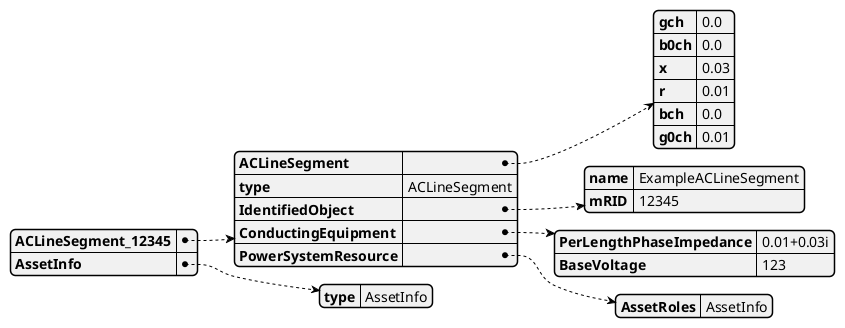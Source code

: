 @startjson
{
  "ACLineSegment_12345": {
    "ACLineSegment": {
      "gch": "0.0",
      "b0ch": "0.0",
      "x": "0.03",
      "r": "0.01",
      "bch": "0.0",
      "g0ch": "0.01"
    },
    "type": "ACLineSegment",
    "IdentifiedObject": {
      "name": "ExampleACLineSegment",
      "mRID": "12345"
    },
    "ConductingEquipment": {
      "PerLengthPhaseImpedance": "0.01+0.03i",
      "BaseVoltage": "123"
    },
    "PowerSystemResource": {
      "AssetRoles": "AssetInfo"
    }
  },
  "AssetInfo": {
    "type": "AssetInfo"
  }
}
@endjson
